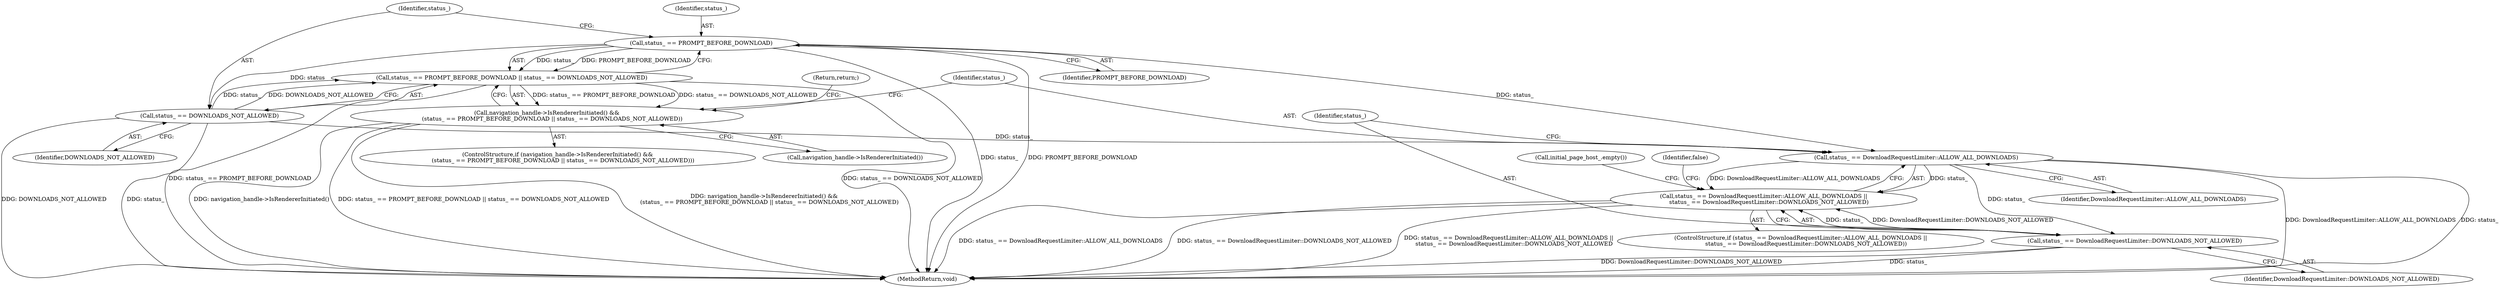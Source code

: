 digraph "1_Chrome_01a6365651e0b1e9896b251411a18a4ab5a4306d_0@del" {
"1000117" [label="(Call,status_ == PROMPT_BEFORE_DOWNLOAD)"];
"1000116" [label="(Call,status_ == PROMPT_BEFORE_DOWNLOAD || status_ == DOWNLOADS_NOT_ALLOWED)"];
"1000114" [label="(Call,navigation_handle->IsRendererInitiated() &&\n      (status_ == PROMPT_BEFORE_DOWNLOAD || status_ == DOWNLOADS_NOT_ALLOWED))"];
"1000120" [label="(Call,status_ == DOWNLOADS_NOT_ALLOWED)"];
"1000127" [label="(Call,status_ == DownloadRequestLimiter::ALLOW_ALL_DOWNLOADS)"];
"1000126" [label="(Call,status_ == DownloadRequestLimiter::ALLOW_ALL_DOWNLOADS ||\n      status_ == DownloadRequestLimiter::DOWNLOADS_NOT_ALLOWED)"];
"1000130" [label="(Call,status_ == DownloadRequestLimiter::DOWNLOADS_NOT_ALLOWED)"];
"1000127" [label="(Call,status_ == DownloadRequestLimiter::ALLOW_ALL_DOWNLOADS)"];
"1000126" [label="(Call,status_ == DownloadRequestLimiter::ALLOW_ALL_DOWNLOADS ||\n      status_ == DownloadRequestLimiter::DOWNLOADS_NOT_ALLOWED)"];
"1000113" [label="(ControlStructure,if (navigation_handle->IsRendererInitiated() &&\n      (status_ == PROMPT_BEFORE_DOWNLOAD || status_ == DOWNLOADS_NOT_ALLOWED)))"];
"1000124" [label="(Return,return;)"];
"1000129" [label="(Identifier,DownloadRequestLimiter::ALLOW_ALL_DOWNLOADS)"];
"1000125" [label="(ControlStructure,if (status_ == DownloadRequestLimiter::ALLOW_ALL_DOWNLOADS ||\n      status_ == DownloadRequestLimiter::DOWNLOADS_NOT_ALLOWED))"];
"1000116" [label="(Call,status_ == PROMPT_BEFORE_DOWNLOAD || status_ == DOWNLOADS_NOT_ALLOWED)"];
"1000115" [label="(Call,navigation_handle->IsRendererInitiated())"];
"1000137" [label="(Call,initial_page_host_.empty())"];
"1000117" [label="(Call,status_ == PROMPT_BEFORE_DOWNLOAD)"];
"1000132" [label="(Identifier,DownloadRequestLimiter::DOWNLOADS_NOT_ALLOWED)"];
"1000119" [label="(Identifier,PROMPT_BEFORE_DOWNLOAD)"];
"1000122" [label="(Identifier,DOWNLOADS_NOT_ALLOWED)"];
"1000121" [label="(Identifier,status_)"];
"1000120" [label="(Call,status_ == DOWNLOADS_NOT_ALLOWED)"];
"1000131" [label="(Identifier,status_)"];
"1000118" [label="(Identifier,status_)"];
"1000114" [label="(Call,navigation_handle->IsRendererInitiated() &&\n      (status_ == PROMPT_BEFORE_DOWNLOAD || status_ == DOWNLOADS_NOT_ALLOWED))"];
"1000148" [label="(MethodReturn,void)"];
"1000128" [label="(Identifier,status_)"];
"1000130" [label="(Call,status_ == DownloadRequestLimiter::DOWNLOADS_NOT_ALLOWED)"];
"1000144" [label="(Identifier,false)"];
"1000117" -> "1000116"  [label="AST: "];
"1000117" -> "1000119"  [label="CFG: "];
"1000118" -> "1000117"  [label="AST: "];
"1000119" -> "1000117"  [label="AST: "];
"1000121" -> "1000117"  [label="CFG: "];
"1000116" -> "1000117"  [label="CFG: "];
"1000117" -> "1000148"  [label="DDG: status_"];
"1000117" -> "1000148"  [label="DDG: PROMPT_BEFORE_DOWNLOAD"];
"1000117" -> "1000116"  [label="DDG: status_"];
"1000117" -> "1000116"  [label="DDG: PROMPT_BEFORE_DOWNLOAD"];
"1000117" -> "1000120"  [label="DDG: status_"];
"1000117" -> "1000127"  [label="DDG: status_"];
"1000116" -> "1000114"  [label="AST: "];
"1000116" -> "1000120"  [label="CFG: "];
"1000120" -> "1000116"  [label="AST: "];
"1000114" -> "1000116"  [label="CFG: "];
"1000116" -> "1000148"  [label="DDG: status_ == PROMPT_BEFORE_DOWNLOAD"];
"1000116" -> "1000148"  [label="DDG: status_ == DOWNLOADS_NOT_ALLOWED"];
"1000116" -> "1000114"  [label="DDG: status_ == PROMPT_BEFORE_DOWNLOAD"];
"1000116" -> "1000114"  [label="DDG: status_ == DOWNLOADS_NOT_ALLOWED"];
"1000120" -> "1000116"  [label="DDG: status_"];
"1000120" -> "1000116"  [label="DDG: DOWNLOADS_NOT_ALLOWED"];
"1000114" -> "1000113"  [label="AST: "];
"1000114" -> "1000115"  [label="CFG: "];
"1000115" -> "1000114"  [label="AST: "];
"1000124" -> "1000114"  [label="CFG: "];
"1000128" -> "1000114"  [label="CFG: "];
"1000114" -> "1000148"  [label="DDG: navigation_handle->IsRendererInitiated() &&\n      (status_ == PROMPT_BEFORE_DOWNLOAD || status_ == DOWNLOADS_NOT_ALLOWED)"];
"1000114" -> "1000148"  [label="DDG: navigation_handle->IsRendererInitiated()"];
"1000114" -> "1000148"  [label="DDG: status_ == PROMPT_BEFORE_DOWNLOAD || status_ == DOWNLOADS_NOT_ALLOWED"];
"1000120" -> "1000122"  [label="CFG: "];
"1000121" -> "1000120"  [label="AST: "];
"1000122" -> "1000120"  [label="AST: "];
"1000120" -> "1000148"  [label="DDG: status_"];
"1000120" -> "1000148"  [label="DDG: DOWNLOADS_NOT_ALLOWED"];
"1000120" -> "1000127"  [label="DDG: status_"];
"1000127" -> "1000126"  [label="AST: "];
"1000127" -> "1000129"  [label="CFG: "];
"1000128" -> "1000127"  [label="AST: "];
"1000129" -> "1000127"  [label="AST: "];
"1000131" -> "1000127"  [label="CFG: "];
"1000126" -> "1000127"  [label="CFG: "];
"1000127" -> "1000148"  [label="DDG: DownloadRequestLimiter::ALLOW_ALL_DOWNLOADS"];
"1000127" -> "1000148"  [label="DDG: status_"];
"1000127" -> "1000126"  [label="DDG: status_"];
"1000127" -> "1000126"  [label="DDG: DownloadRequestLimiter::ALLOW_ALL_DOWNLOADS"];
"1000127" -> "1000130"  [label="DDG: status_"];
"1000126" -> "1000125"  [label="AST: "];
"1000126" -> "1000130"  [label="CFG: "];
"1000130" -> "1000126"  [label="AST: "];
"1000137" -> "1000126"  [label="CFG: "];
"1000144" -> "1000126"  [label="CFG: "];
"1000126" -> "1000148"  [label="DDG: status_ == DownloadRequestLimiter::ALLOW_ALL_DOWNLOADS"];
"1000126" -> "1000148"  [label="DDG: status_ == DownloadRequestLimiter::DOWNLOADS_NOT_ALLOWED"];
"1000126" -> "1000148"  [label="DDG: status_ == DownloadRequestLimiter::ALLOW_ALL_DOWNLOADS ||\n      status_ == DownloadRequestLimiter::DOWNLOADS_NOT_ALLOWED"];
"1000130" -> "1000126"  [label="DDG: status_"];
"1000130" -> "1000126"  [label="DDG: DownloadRequestLimiter::DOWNLOADS_NOT_ALLOWED"];
"1000130" -> "1000132"  [label="CFG: "];
"1000131" -> "1000130"  [label="AST: "];
"1000132" -> "1000130"  [label="AST: "];
"1000130" -> "1000148"  [label="DDG: status_"];
"1000130" -> "1000148"  [label="DDG: DownloadRequestLimiter::DOWNLOADS_NOT_ALLOWED"];
}
